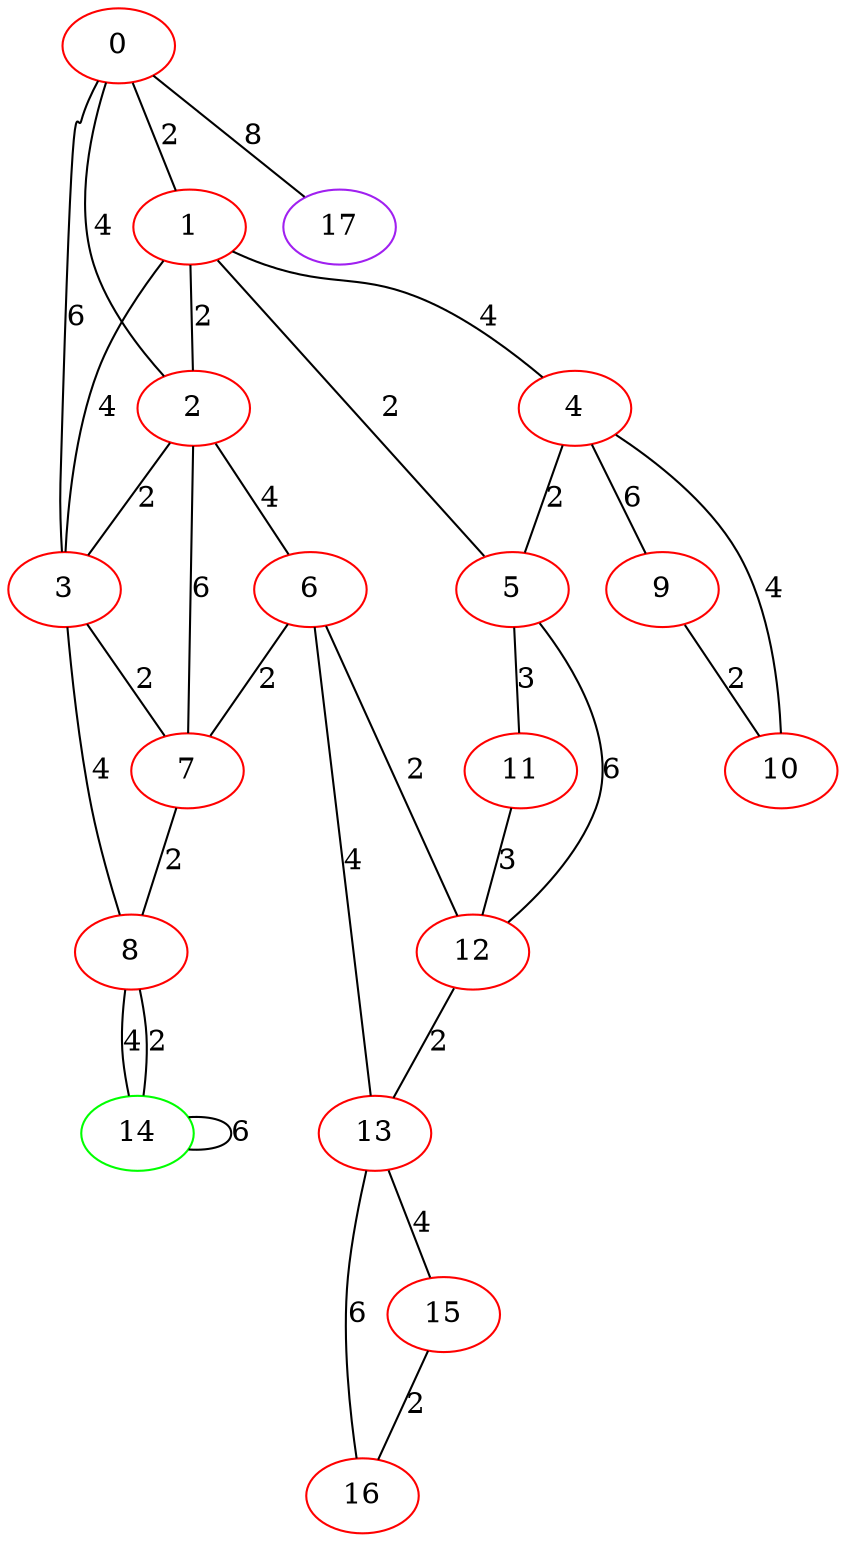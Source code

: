 graph "" {
0 [color=red, weight=1];
1 [color=red, weight=1];
2 [color=red, weight=1];
3 [color=red, weight=1];
4 [color=red, weight=1];
5 [color=red, weight=1];
6 [color=red, weight=1];
7 [color=red, weight=1];
8 [color=red, weight=1];
9 [color=red, weight=1];
10 [color=red, weight=1];
11 [color=red, weight=1];
12 [color=red, weight=1];
13 [color=red, weight=1];
14 [color=green, weight=2];
15 [color=red, weight=1];
16 [color=red, weight=1];
17 [color=purple, weight=4];
0 -- 1  [key=0, label=2];
0 -- 2  [key=0, label=4];
0 -- 3  [key=0, label=6];
0 -- 17  [key=0, label=8];
1 -- 2  [key=0, label=2];
1 -- 3  [key=0, label=4];
1 -- 4  [key=0, label=4];
1 -- 5  [key=0, label=2];
2 -- 3  [key=0, label=2];
2 -- 6  [key=0, label=4];
2 -- 7  [key=0, label=6];
3 -- 8  [key=0, label=4];
3 -- 7  [key=0, label=2];
4 -- 10  [key=0, label=4];
4 -- 5  [key=0, label=2];
4 -- 9  [key=0, label=6];
5 -- 11  [key=0, label=3];
5 -- 12  [key=0, label=6];
6 -- 12  [key=0, label=2];
6 -- 13  [key=0, label=4];
6 -- 7  [key=0, label=2];
7 -- 8  [key=0, label=2];
8 -- 14  [key=0, label=2];
8 -- 14  [key=1, label=4];
9 -- 10  [key=0, label=2];
11 -- 12  [key=0, label=3];
12 -- 13  [key=0, label=2];
13 -- 16  [key=0, label=6];
13 -- 15  [key=0, label=4];
14 -- 14  [key=0, label=6];
15 -- 16  [key=0, label=2];
}
